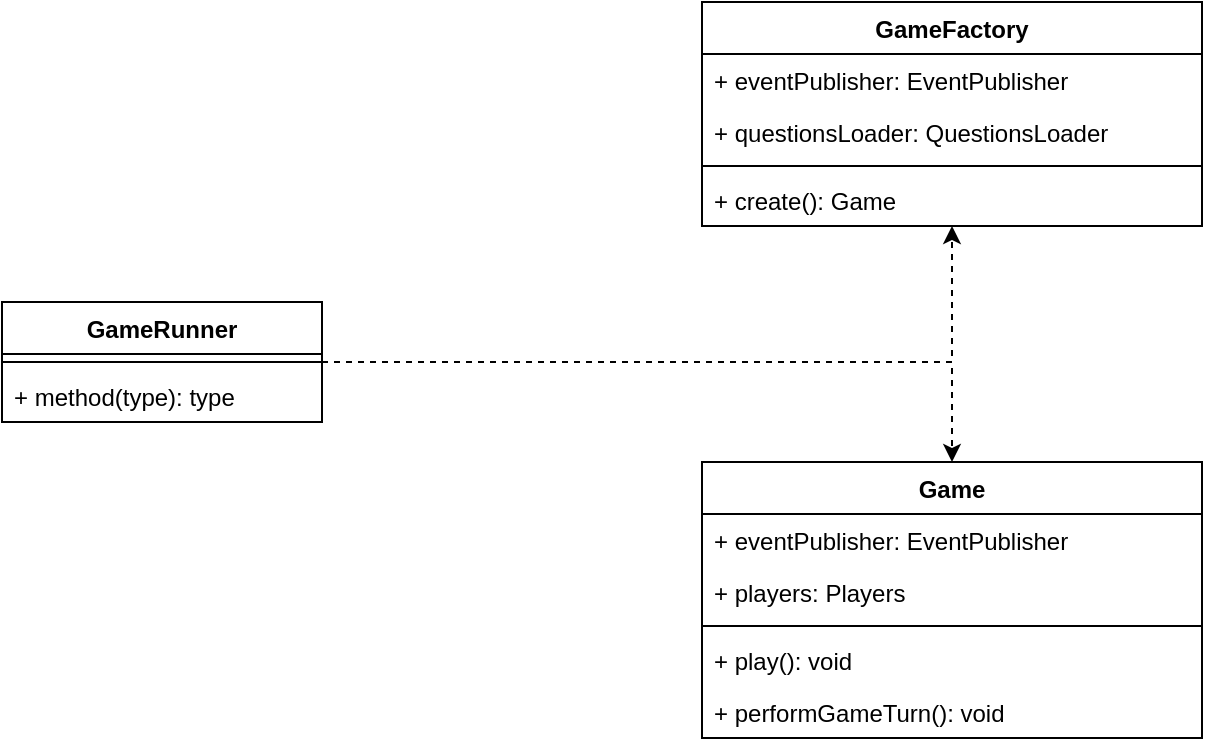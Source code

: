<mxfile version="20.5.3" type="embed"><diagram name="Page-1" id="77HFBJ6ivWY5QbAFfbBi"><mxGraphModel dx="465" dy="758" grid="1" gridSize="10" guides="1" tooltips="1" connect="1" arrows="1" fold="1" page="1" pageScale="1" pageWidth="850" pageHeight="1100" math="0" shadow="0"><root><mxCell id="0"/><mxCell id="1" parent="0"/><mxCell id="7" style="edgeStyle=orthogonalEdgeStyle;rounded=0;orthogonalLoop=1;jettySize=auto;html=1;dashed=1;" parent="1" source="JF3fT56P4_2TfJG0xEjk-1" target="2" edge="1"><mxGeometry relative="1" as="geometry"/></mxCell><mxCell id="14" style="edgeStyle=orthogonalEdgeStyle;rounded=0;orthogonalLoop=1;jettySize=auto;html=1;dashed=1;" parent="1" source="JF3fT56P4_2TfJG0xEjk-1" target="8" edge="1"><mxGeometry relative="1" as="geometry"/></mxCell><mxCell id="JF3fT56P4_2TfJG0xEjk-1" value="GameRunner" style="swimlane;fontStyle=1;align=center;verticalAlign=top;childLayout=stackLayout;horizontal=1;startSize=26;horizontalStack=0;resizeParent=1;resizeParentMax=0;resizeLast=0;collapsible=1;marginBottom=0;whiteSpace=wrap;html=1;" parent="1" vertex="1"><mxGeometry x="190" y="240" width="160" height="60" as="geometry"><mxRectangle x="320" y="200" width="100" height="30" as="alternateBounds"/></mxGeometry></mxCell><mxCell id="JF3fT56P4_2TfJG0xEjk-3" value="" style="line;strokeWidth=1;fillColor=none;align=left;verticalAlign=middle;spacingTop=-1;spacingLeft=3;spacingRight=3;rotatable=0;labelPosition=right;points=[];portConstraint=eastwest;strokeColor=inherit;" parent="JF3fT56P4_2TfJG0xEjk-1" vertex="1"><mxGeometry y="26" width="160" height="8" as="geometry"/></mxCell><mxCell id="JF3fT56P4_2TfJG0xEjk-4" value="+ method(type): type" style="text;strokeColor=none;fillColor=none;align=left;verticalAlign=top;spacingLeft=4;spacingRight=4;overflow=hidden;rotatable=0;points=[[0,0.5],[1,0.5]];portConstraint=eastwest;whiteSpace=wrap;html=1;" parent="JF3fT56P4_2TfJG0xEjk-1" vertex="1"><mxGeometry y="34" width="160" height="26" as="geometry"/></mxCell><mxCell id="2" value="GameFactory" style="swimlane;fontStyle=1;align=center;verticalAlign=top;childLayout=stackLayout;horizontal=1;startSize=26;horizontalStack=0;resizeParent=1;resizeParentMax=0;resizeLast=0;collapsible=1;marginBottom=0;" parent="1" vertex="1"><mxGeometry x="540" y="90" width="250" height="112" as="geometry"/></mxCell><mxCell id="3" value="+ eventPublisher: EventPublisher" style="text;strokeColor=none;fillColor=none;align=left;verticalAlign=top;spacingLeft=4;spacingRight=4;overflow=hidden;rotatable=0;points=[[0,0.5],[1,0.5]];portConstraint=eastwest;" parent="2" vertex="1"><mxGeometry y="26" width="250" height="26" as="geometry"/></mxCell><mxCell id="6" value="+ questionsLoader: QuestionsLoader" style="text;strokeColor=none;fillColor=none;align=left;verticalAlign=top;spacingLeft=4;spacingRight=4;overflow=hidden;rotatable=0;points=[[0,0.5],[1,0.5]];portConstraint=eastwest;" parent="2" vertex="1"><mxGeometry y="52" width="250" height="26" as="geometry"/></mxCell><mxCell id="4" value="" style="line;strokeWidth=1;fillColor=none;align=left;verticalAlign=middle;spacingTop=-1;spacingLeft=3;spacingRight=3;rotatable=0;labelPosition=right;points=[];portConstraint=eastwest;strokeColor=inherit;" parent="2" vertex="1"><mxGeometry y="78" width="250" height="8" as="geometry"/></mxCell><mxCell id="5" value="+ create(): Game" style="text;strokeColor=none;fillColor=none;align=left;verticalAlign=top;spacingLeft=4;spacingRight=4;overflow=hidden;rotatable=0;points=[[0,0.5],[1,0.5]];portConstraint=eastwest;" parent="2" vertex="1"><mxGeometry y="86" width="250" height="26" as="geometry"/></mxCell><mxCell id="8" value="Game" style="swimlane;fontStyle=1;align=center;verticalAlign=top;childLayout=stackLayout;horizontal=1;startSize=26;horizontalStack=0;resizeParent=1;resizeParentMax=0;resizeLast=0;collapsible=1;marginBottom=0;" parent="1" vertex="1"><mxGeometry x="540" y="320" width="250" height="138" as="geometry"/></mxCell><mxCell id="9" value="+ eventPublisher: EventPublisher" style="text;strokeColor=none;fillColor=none;align=left;verticalAlign=top;spacingLeft=4;spacingRight=4;overflow=hidden;rotatable=0;points=[[0,0.5],[1,0.5]];portConstraint=eastwest;" parent="8" vertex="1"><mxGeometry y="26" width="250" height="26" as="geometry"/></mxCell><mxCell id="10" value="+ players: Players" style="text;strokeColor=none;fillColor=none;align=left;verticalAlign=top;spacingLeft=4;spacingRight=4;overflow=hidden;rotatable=0;points=[[0,0.5],[1,0.5]];portConstraint=eastwest;" parent="8" vertex="1"><mxGeometry y="52" width="250" height="26" as="geometry"/></mxCell><mxCell id="11" value="" style="line;strokeWidth=1;fillColor=none;align=left;verticalAlign=middle;spacingTop=-1;spacingLeft=3;spacingRight=3;rotatable=0;labelPosition=right;points=[];portConstraint=eastwest;strokeColor=inherit;" parent="8" vertex="1"><mxGeometry y="78" width="250" height="8" as="geometry"/></mxCell><mxCell id="12" value="+ play(): void" style="text;strokeColor=none;fillColor=none;align=left;verticalAlign=top;spacingLeft=4;spacingRight=4;overflow=hidden;rotatable=0;points=[[0,0.5],[1,0.5]];portConstraint=eastwest;" parent="8" vertex="1"><mxGeometry y="86" width="250" height="26" as="geometry"/></mxCell><mxCell id="13" value="+ performGameTurn(): void" style="text;strokeColor=none;fillColor=none;align=left;verticalAlign=top;spacingLeft=4;spacingRight=4;overflow=hidden;rotatable=0;points=[[0,0.5],[1,0.5]];portConstraint=eastwest;" parent="8" vertex="1"><mxGeometry y="112" width="250" height="26" as="geometry"/></mxCell></root></mxGraphModel></diagram></mxfile>